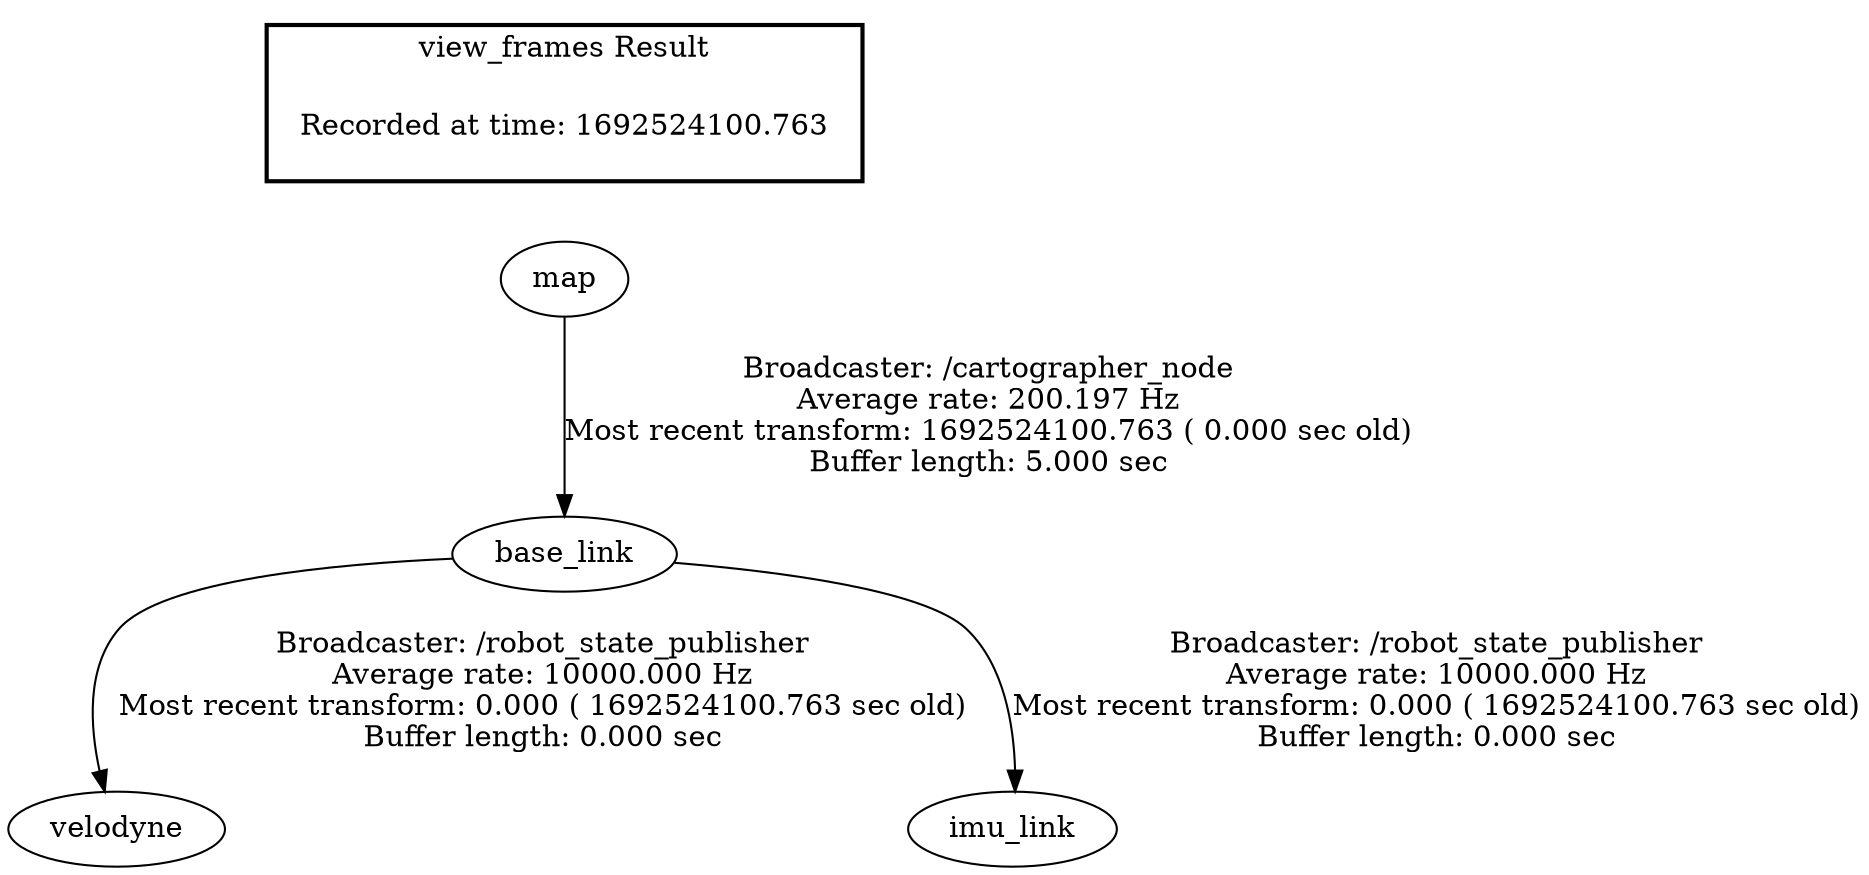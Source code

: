 digraph G {
"base_link" -> "velodyne"[label="Broadcaster: /robot_state_publisher\nAverage rate: 10000.000 Hz\nMost recent transform: 0.000 ( 1692524100.763 sec old)\nBuffer length: 0.000 sec\n"];
"map" -> "base_link"[label="Broadcaster: /cartographer_node\nAverage rate: 200.197 Hz\nMost recent transform: 1692524100.763 ( 0.000 sec old)\nBuffer length: 5.000 sec\n"];
"base_link" -> "imu_link"[label="Broadcaster: /robot_state_publisher\nAverage rate: 10000.000 Hz\nMost recent transform: 0.000 ( 1692524100.763 sec old)\nBuffer length: 0.000 sec\n"];
edge [style=invis];
 subgraph cluster_legend { style=bold; color=black; label ="view_frames Result";
"Recorded at time: 1692524100.763"[ shape=plaintext ] ;
 }->"map";
}